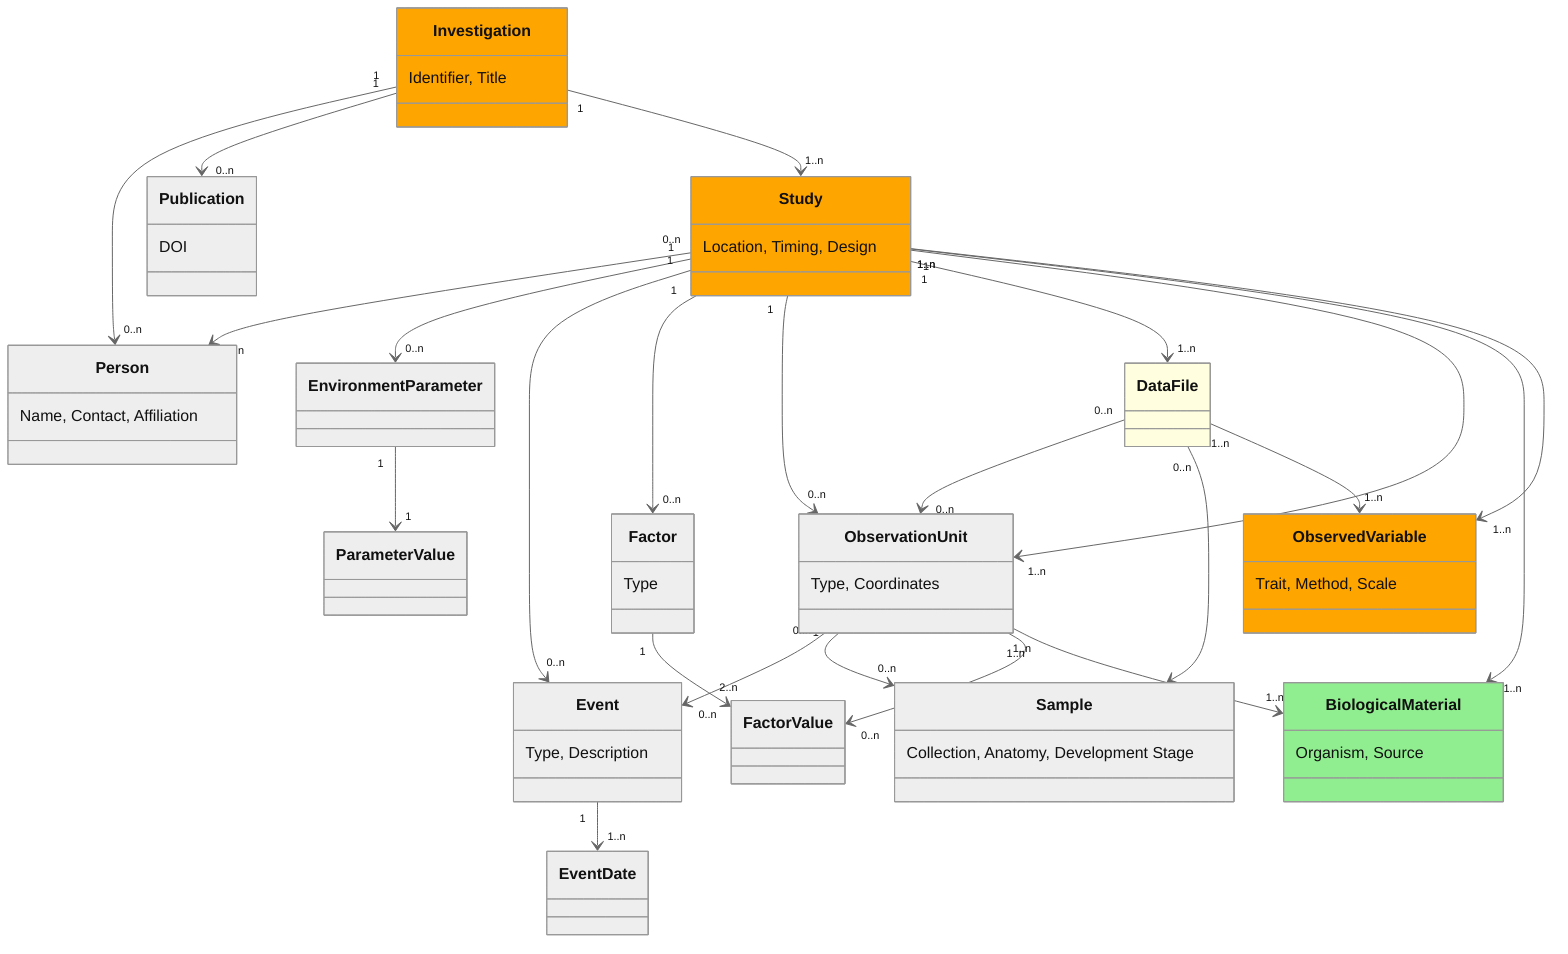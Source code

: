 %%{init: {'theme':'neutral'}}%%
classDiagram
    	
	class Investigation {
		Identifier, Title
	}
	class Study{
		Location, Timing, Design
	}
	class ObservationUnit{
		Type, Coordinates
	}
	class ObservedVariable{
		Trait, Method, Scale
	}
	class Publication{
		DOI
	}
	class Person{
		Name, Contact, Affiliation
	}
	class Factor{
		Type
	}
	class Event{
		Type, Description
	}
	class BiologicalMaterial{
		Organism, Source
	}
	class Sample{
		Collection, Anatomy, Development Stage
	}
	
    DataFile "0..n" --> "0..n" ObservationUnit
    DataFile "0..n" --> "0..n" Sample
    DataFile "1..n" --> "1..n" ObservedVariable
    EnvironmentParameter "1" --> "1" ParameterValue
    Event "1" --> "1..n" EventDate
    Factor "1" --> "2..n" FactorValue
    Investigation "1" --> "0..n" Person
    Investigation "1" --> "0..n" Publication
    Investigation "1" --> "1..n" Study
    ObservationUnit "0..n" --> "0..n" Event
    ObservationUnit "1" --> "0..n" Sample
    ObservationUnit "1..n" --> "0..n" FactorValue
    ObservationUnit "1..n" --> "1..n" BiologicalMaterial
    Study "0..n" --> "0..n" Person
    Study "1" --> "0..n" EnvironmentParameter
    Study "1" --> "0..n" Event
    Study "1" --> "0..n" Factor
    Study "1" --> "0..n" ObservationUnit
    Study "1" --> "1..n" DataFile
    Study "1" --> "1..n" ObservationUnit
    Study "1..n" --> "1..n" BiologicalMaterial
    Study "1..n" --> "1..n" ObservedVariable

    style Investigation fill:orange
    style Study fill:orange
    style ObservedVariable fill:orange
    style BiologicalMaterial fill:lightgreen
    style DataFile fill:lightyellow